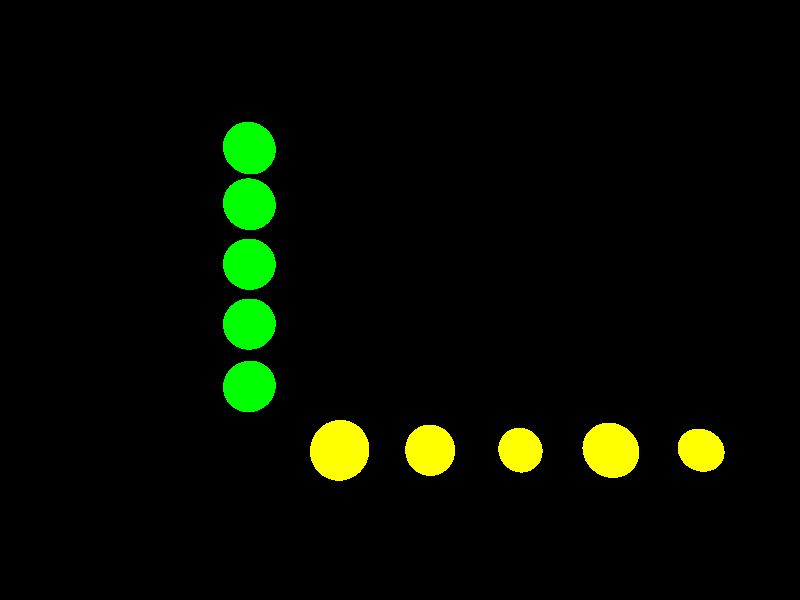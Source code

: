 #include "colors.inc"
#include "textures.inc"

camera {
location <5,5,-20> look_at <5.0, 5.0, 0.0>
}

light_source {
<-10, 10, -10> color Blue
}

light_source {
<0, 20,-3> color Orange
}

#declare RandomSeed = seed(777);

// Esto se puede hacer más elegantemente con macros
#declare MiEsfera =
	sphere {<0, 0, 0>, 0.85 
	}	

// Ejemplo bucle while
 #local Cntr = 1; // start
 #while ( Cntr <= 5 )
	 object{ MiEsfera
	 		pigment { color Yellow }
	 		scale 0.8+0.4*rand(RandomSeed)
	 		translate<Cntr*3,0,0>
	 		finish {phong 1}
	         } // end of object
	
	 #local Cntr = Cntr + 1; 
 #end 

// Ejemplo blucle for
//#for (Iterador, Inicio, Final [, Step])
 #for (Cntr, 1, 5, 1)
	   object{ MiEsfera
			pigment { color Green }
			translate<0,Cntr*2+rand(RandomSeed)*.25,0 >
			finish {phong 1}
	         } // end of object
 #end

